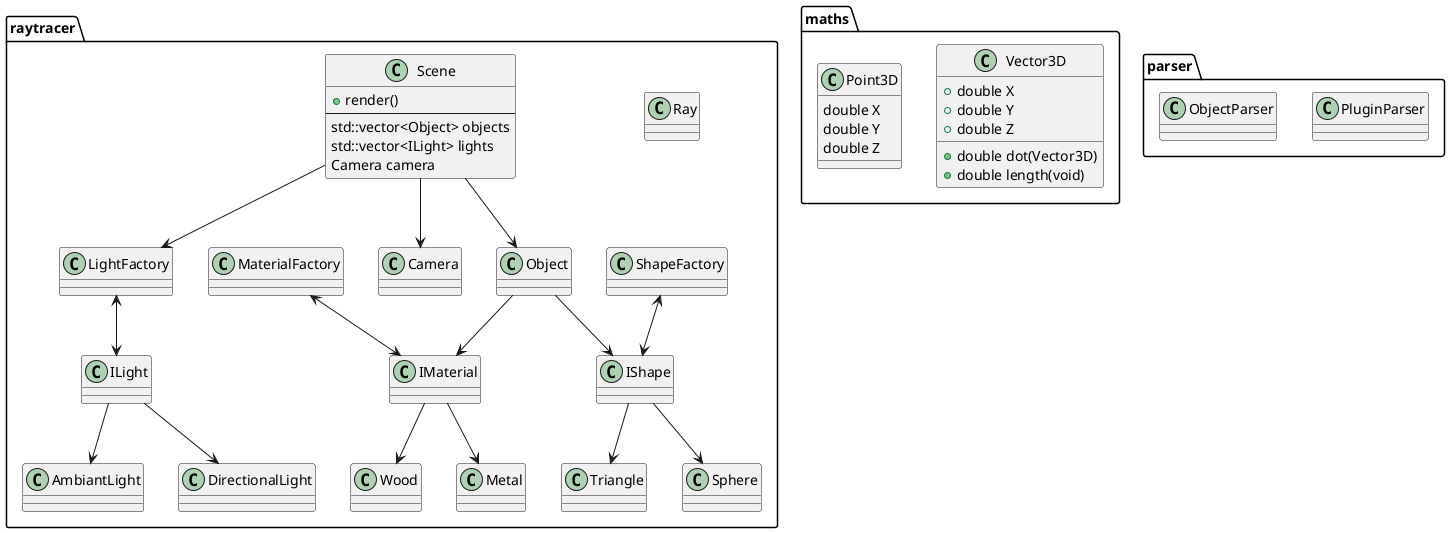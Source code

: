 @startuml bogos
'https://plantuml.com/class-diagram

namespace raytracer {
    class Ray
    class ShapeFactory
    class IShape
    class Triangle
    class Sphere

    ShapeFactory <--> IShape
    IShape --> Triangle
    IShape --> Sphere

    class ILight
    class LightFactory
    class AmbiantLight
    class DirectionalLight

    LightFactory <--> ILight
    ILight --> AmbiantLight
    ILight --> DirectionalLight

    class IMaterial
    class MaterialFactory
    class Wood
    class Metal

    MaterialFactory <--> IMaterial
    IMaterial --> Wood
    IMaterial --> Metal

    class Camera
    class Scene {
        +render()
        --
        std::vector<Object> objects
        std::vector<ILight> lights
        Camera camera
    }

    class Object

    Object --> IShape
    Object --> IMaterial

    Scene --> Object
    Scene --> Camera
    Scene --> LightFactory
}

namespace maths {
    class Vector3D {
        + double dot(Vector3D)
        + double length(void)
        + double X
        + double Y
        + double Z
    }
    class Point3D {
        double X
        double Y
        double Z
    }
}

namespace parser {
    class PluginParser
    class ObjectParser
}

@endl